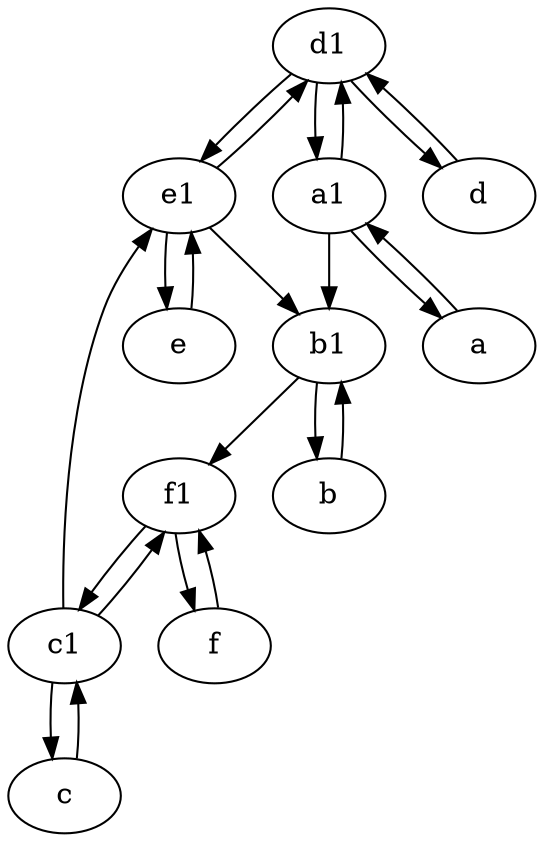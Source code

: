 digraph  {
	d1 [pos="25,30!"];
	f1;
	e1 [pos="25,45!"];
	b [pos="50,20!"];
	b1 [pos="45,20!"];
	f [pos="15,45!"];
	e [pos="30,50!"];
	c [pos="20,10!"];
	a1 [pos="40,15!"];
	c1 [pos="30,15!"];
	a [pos="40,10!"];
	d [pos="20,30!"];
	d1 -> a1;
	c -> c1;
	c1 -> c;
	d1 -> d;
	f1 -> f;
	c1 -> e1;
	e1 -> d1;
	a1 -> b1;
	b1 -> f1;
	d -> d1;
	a1 -> a;
	a1 -> d1;
	b -> b1;
	e1 -> b1;
	d1 -> e1;
	e1 -> e;
	f1 -> c1;
	a -> a1;
	c1 -> f1;
	e -> e1;
	f -> f1;
	b1 -> b;

	}